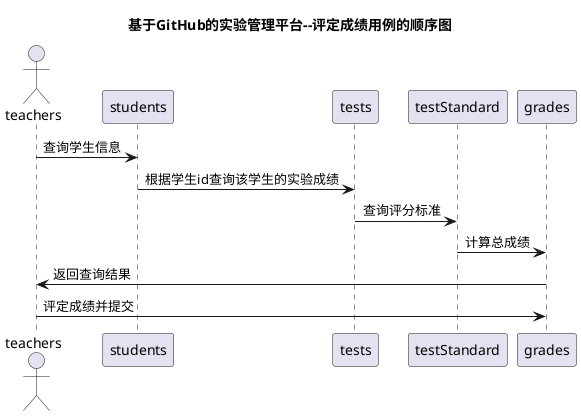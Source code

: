 @startuml
title 基于GitHub的实验管理平台--评定成绩用例的顺序图
actor teachers
teachers -> students : 查询学生信息
students -> tests: 根据学生id查询该学生的实验成绩
tests -> testStandard:查询评分标准
testStandard->grades:计算总成绩
grades->teachers:返回查询结果
teachers -> grades : 评定成绩并提交
@enduml